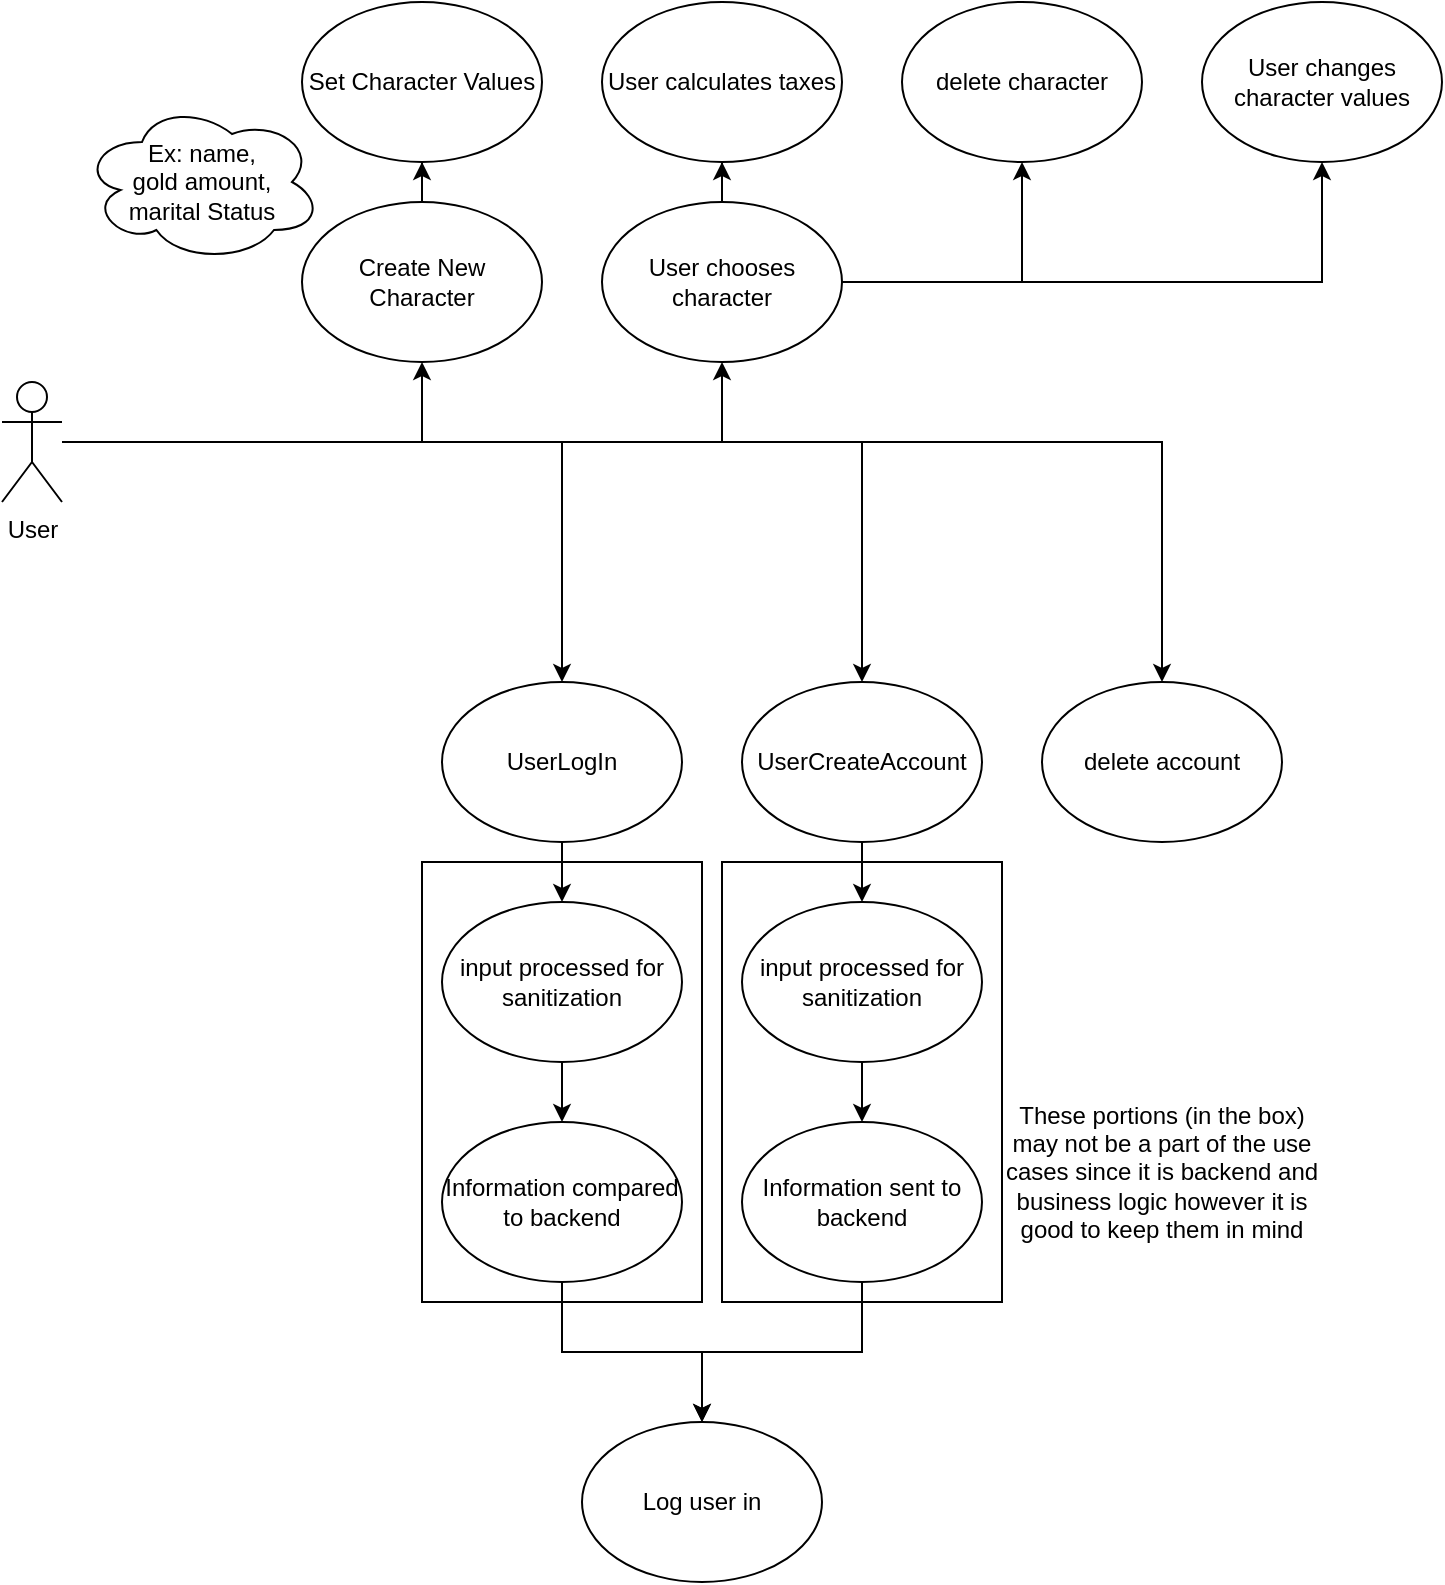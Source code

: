 <mxfile version="26.0.11">
  <diagram name="Page-1" id="c4Ng9LbrXWd9DPtoYD2i">
    <mxGraphModel dx="1357" dy="688" grid="1" gridSize="10" guides="1" tooltips="1" connect="1" arrows="1" fold="1" page="1" pageScale="1" pageWidth="850" pageHeight="1100" math="0" shadow="0">
      <root>
        <mxCell id="0" />
        <mxCell id="1" parent="0" />
        <mxCell id="mdUKLaHNVFVC109VXwPA-35" value="" style="rounded=0;whiteSpace=wrap;html=1;" vertex="1" parent="1">
          <mxGeometry x="360" y="430" width="140" height="220" as="geometry" />
        </mxCell>
        <mxCell id="mdUKLaHNVFVC109VXwPA-34" value="" style="rounded=0;whiteSpace=wrap;html=1;" vertex="1" parent="1">
          <mxGeometry x="210" y="430" width="140" height="220" as="geometry" />
        </mxCell>
        <mxCell id="mdUKLaHNVFVC109VXwPA-4" style="edgeStyle=orthogonalEdgeStyle;rounded=0;orthogonalLoop=1;jettySize=auto;html=1;" edge="1" parent="1" source="mdUKLaHNVFVC109VXwPA-2" target="mdUKLaHNVFVC109VXwPA-3">
          <mxGeometry relative="1" as="geometry" />
        </mxCell>
        <mxCell id="mdUKLaHNVFVC109VXwPA-9" style="edgeStyle=orthogonalEdgeStyle;rounded=0;orthogonalLoop=1;jettySize=auto;html=1;" edge="1" parent="1" source="mdUKLaHNVFVC109VXwPA-2" target="mdUKLaHNVFVC109VXwPA-8">
          <mxGeometry relative="1" as="geometry" />
        </mxCell>
        <mxCell id="mdUKLaHNVFVC109VXwPA-11" style="edgeStyle=orthogonalEdgeStyle;rounded=0;orthogonalLoop=1;jettySize=auto;html=1;" edge="1" parent="1" source="mdUKLaHNVFVC109VXwPA-2" target="mdUKLaHNVFVC109VXwPA-10">
          <mxGeometry relative="1" as="geometry" />
        </mxCell>
        <mxCell id="mdUKLaHNVFVC109VXwPA-21" style="edgeStyle=orthogonalEdgeStyle;rounded=0;orthogonalLoop=1;jettySize=auto;html=1;" edge="1" parent="1" source="mdUKLaHNVFVC109VXwPA-2" target="mdUKLaHNVFVC109VXwPA-20">
          <mxGeometry relative="1" as="geometry" />
        </mxCell>
        <mxCell id="mdUKLaHNVFVC109VXwPA-33" style="edgeStyle=orthogonalEdgeStyle;rounded=0;orthogonalLoop=1;jettySize=auto;html=1;" edge="1" parent="1" source="mdUKLaHNVFVC109VXwPA-2" target="mdUKLaHNVFVC109VXwPA-28">
          <mxGeometry relative="1" as="geometry" />
        </mxCell>
        <mxCell id="mdUKLaHNVFVC109VXwPA-2" value="User" style="shape=umlActor;verticalLabelPosition=bottom;verticalAlign=top;html=1;outlineConnect=0;" vertex="1" parent="1">
          <mxGeometry y="190" width="30" height="60" as="geometry" />
        </mxCell>
        <mxCell id="mdUKLaHNVFVC109VXwPA-6" style="edgeStyle=orthogonalEdgeStyle;rounded=0;orthogonalLoop=1;jettySize=auto;html=1;" edge="1" parent="1" source="mdUKLaHNVFVC109VXwPA-3" target="mdUKLaHNVFVC109VXwPA-5">
          <mxGeometry relative="1" as="geometry" />
        </mxCell>
        <mxCell id="mdUKLaHNVFVC109VXwPA-3" value="Create New Character" style="ellipse;whiteSpace=wrap;html=1;" vertex="1" parent="1">
          <mxGeometry x="150" y="100" width="120" height="80" as="geometry" />
        </mxCell>
        <mxCell id="mdUKLaHNVFVC109VXwPA-5" value="Set Character Values" style="ellipse;whiteSpace=wrap;html=1;" vertex="1" parent="1">
          <mxGeometry x="150" width="120" height="80" as="geometry" />
        </mxCell>
        <mxCell id="mdUKLaHNVFVC109VXwPA-7" value="&lt;div&gt;Ex: name,&lt;/div&gt;&lt;div&gt;gold amount,&lt;/div&gt;&lt;div&gt;marital Status&lt;br&gt;&lt;/div&gt;" style="ellipse;shape=cloud;whiteSpace=wrap;html=1;" vertex="1" parent="1">
          <mxGeometry x="40" y="50" width="120" height="80" as="geometry" />
        </mxCell>
        <mxCell id="mdUKLaHNVFVC109VXwPA-18" style="edgeStyle=orthogonalEdgeStyle;rounded=0;orthogonalLoop=1;jettySize=auto;html=1;" edge="1" parent="1" source="mdUKLaHNVFVC109VXwPA-8" target="mdUKLaHNVFVC109VXwPA-17">
          <mxGeometry relative="1" as="geometry" />
        </mxCell>
        <mxCell id="mdUKLaHNVFVC109VXwPA-8" value="UserLogIn" style="ellipse;whiteSpace=wrap;html=1;" vertex="1" parent="1">
          <mxGeometry x="220" y="340" width="120" height="80" as="geometry" />
        </mxCell>
        <mxCell id="mdUKLaHNVFVC109VXwPA-14" style="edgeStyle=orthogonalEdgeStyle;rounded=0;orthogonalLoop=1;jettySize=auto;html=1;" edge="1" parent="1" source="mdUKLaHNVFVC109VXwPA-10" target="mdUKLaHNVFVC109VXwPA-13">
          <mxGeometry relative="1" as="geometry" />
        </mxCell>
        <mxCell id="mdUKLaHNVFVC109VXwPA-10" value="UserCreateAccount" style="ellipse;whiteSpace=wrap;html=1;" vertex="1" parent="1">
          <mxGeometry x="370" y="340" width="120" height="80" as="geometry" />
        </mxCell>
        <mxCell id="mdUKLaHNVFVC109VXwPA-32" style="edgeStyle=orthogonalEdgeStyle;rounded=0;orthogonalLoop=1;jettySize=auto;html=1;" edge="1" parent="1" source="mdUKLaHNVFVC109VXwPA-12" target="mdUKLaHNVFVC109VXwPA-30">
          <mxGeometry relative="1" as="geometry" />
        </mxCell>
        <mxCell id="mdUKLaHNVFVC109VXwPA-12" value="Information sent to backend" style="ellipse;whiteSpace=wrap;html=1;" vertex="1" parent="1">
          <mxGeometry x="370" y="560" width="120" height="80" as="geometry" />
        </mxCell>
        <mxCell id="mdUKLaHNVFVC109VXwPA-39" style="edgeStyle=orthogonalEdgeStyle;rounded=0;orthogonalLoop=1;jettySize=auto;html=1;" edge="1" parent="1" source="mdUKLaHNVFVC109VXwPA-13" target="mdUKLaHNVFVC109VXwPA-12">
          <mxGeometry relative="1" as="geometry" />
        </mxCell>
        <mxCell id="mdUKLaHNVFVC109VXwPA-13" value="input processed for sanitization" style="ellipse;whiteSpace=wrap;html=1;" vertex="1" parent="1">
          <mxGeometry x="370" y="450" width="120" height="80" as="geometry" />
        </mxCell>
        <mxCell id="mdUKLaHNVFVC109VXwPA-31" style="edgeStyle=orthogonalEdgeStyle;rounded=0;orthogonalLoop=1;jettySize=auto;html=1;" edge="1" parent="1" source="mdUKLaHNVFVC109VXwPA-16" target="mdUKLaHNVFVC109VXwPA-30">
          <mxGeometry relative="1" as="geometry" />
        </mxCell>
        <mxCell id="mdUKLaHNVFVC109VXwPA-16" value="Information compared to backend" style="ellipse;whiteSpace=wrap;html=1;" vertex="1" parent="1">
          <mxGeometry x="220" y="560" width="120" height="80" as="geometry" />
        </mxCell>
        <mxCell id="mdUKLaHNVFVC109VXwPA-19" style="edgeStyle=orthogonalEdgeStyle;rounded=0;orthogonalLoop=1;jettySize=auto;html=1;" edge="1" parent="1" source="mdUKLaHNVFVC109VXwPA-17" target="mdUKLaHNVFVC109VXwPA-16">
          <mxGeometry relative="1" as="geometry" />
        </mxCell>
        <mxCell id="mdUKLaHNVFVC109VXwPA-17" value="input processed for sanitization" style="ellipse;whiteSpace=wrap;html=1;" vertex="1" parent="1">
          <mxGeometry x="220" y="450" width="120" height="80" as="geometry" />
        </mxCell>
        <mxCell id="mdUKLaHNVFVC109VXwPA-23" style="edgeStyle=orthogonalEdgeStyle;rounded=0;orthogonalLoop=1;jettySize=auto;html=1;" edge="1" parent="1" source="mdUKLaHNVFVC109VXwPA-20" target="mdUKLaHNVFVC109VXwPA-22">
          <mxGeometry relative="1" as="geometry" />
        </mxCell>
        <mxCell id="mdUKLaHNVFVC109VXwPA-25" style="edgeStyle=orthogonalEdgeStyle;rounded=0;orthogonalLoop=1;jettySize=auto;html=1;" edge="1" parent="1" source="mdUKLaHNVFVC109VXwPA-20" target="mdUKLaHNVFVC109VXwPA-24">
          <mxGeometry relative="1" as="geometry" />
        </mxCell>
        <mxCell id="mdUKLaHNVFVC109VXwPA-27" style="edgeStyle=orthogonalEdgeStyle;rounded=0;orthogonalLoop=1;jettySize=auto;html=1;" edge="1" parent="1" source="mdUKLaHNVFVC109VXwPA-20" target="mdUKLaHNVFVC109VXwPA-26">
          <mxGeometry relative="1" as="geometry" />
        </mxCell>
        <mxCell id="mdUKLaHNVFVC109VXwPA-20" value="User chooses character" style="ellipse;whiteSpace=wrap;html=1;" vertex="1" parent="1">
          <mxGeometry x="300" y="100" width="120" height="80" as="geometry" />
        </mxCell>
        <mxCell id="mdUKLaHNVFVC109VXwPA-22" value="User calculates taxes" style="ellipse;whiteSpace=wrap;html=1;" vertex="1" parent="1">
          <mxGeometry x="300" width="120" height="80" as="geometry" />
        </mxCell>
        <mxCell id="mdUKLaHNVFVC109VXwPA-24" value="User changes character values" style="ellipse;whiteSpace=wrap;html=1;" vertex="1" parent="1">
          <mxGeometry x="600" width="120" height="80" as="geometry" />
        </mxCell>
        <mxCell id="mdUKLaHNVFVC109VXwPA-26" value="delete character" style="ellipse;whiteSpace=wrap;html=1;" vertex="1" parent="1">
          <mxGeometry x="450" width="120" height="80" as="geometry" />
        </mxCell>
        <mxCell id="mdUKLaHNVFVC109VXwPA-28" value="delete account" style="ellipse;whiteSpace=wrap;html=1;" vertex="1" parent="1">
          <mxGeometry x="520" y="340" width="120" height="80" as="geometry" />
        </mxCell>
        <mxCell id="mdUKLaHNVFVC109VXwPA-30" value="Log user in" style="ellipse;whiteSpace=wrap;html=1;" vertex="1" parent="1">
          <mxGeometry x="290" y="710" width="120" height="80" as="geometry" />
        </mxCell>
        <mxCell id="mdUKLaHNVFVC109VXwPA-37" value="These portions (in the box) may not be a part of the use cases since it is backend and business logic however it is good to keep them in mind" style="text;html=1;align=center;verticalAlign=middle;whiteSpace=wrap;rounded=0;" vertex="1" parent="1">
          <mxGeometry x="500" y="550" width="160" height="70" as="geometry" />
        </mxCell>
      </root>
    </mxGraphModel>
  </diagram>
</mxfile>
